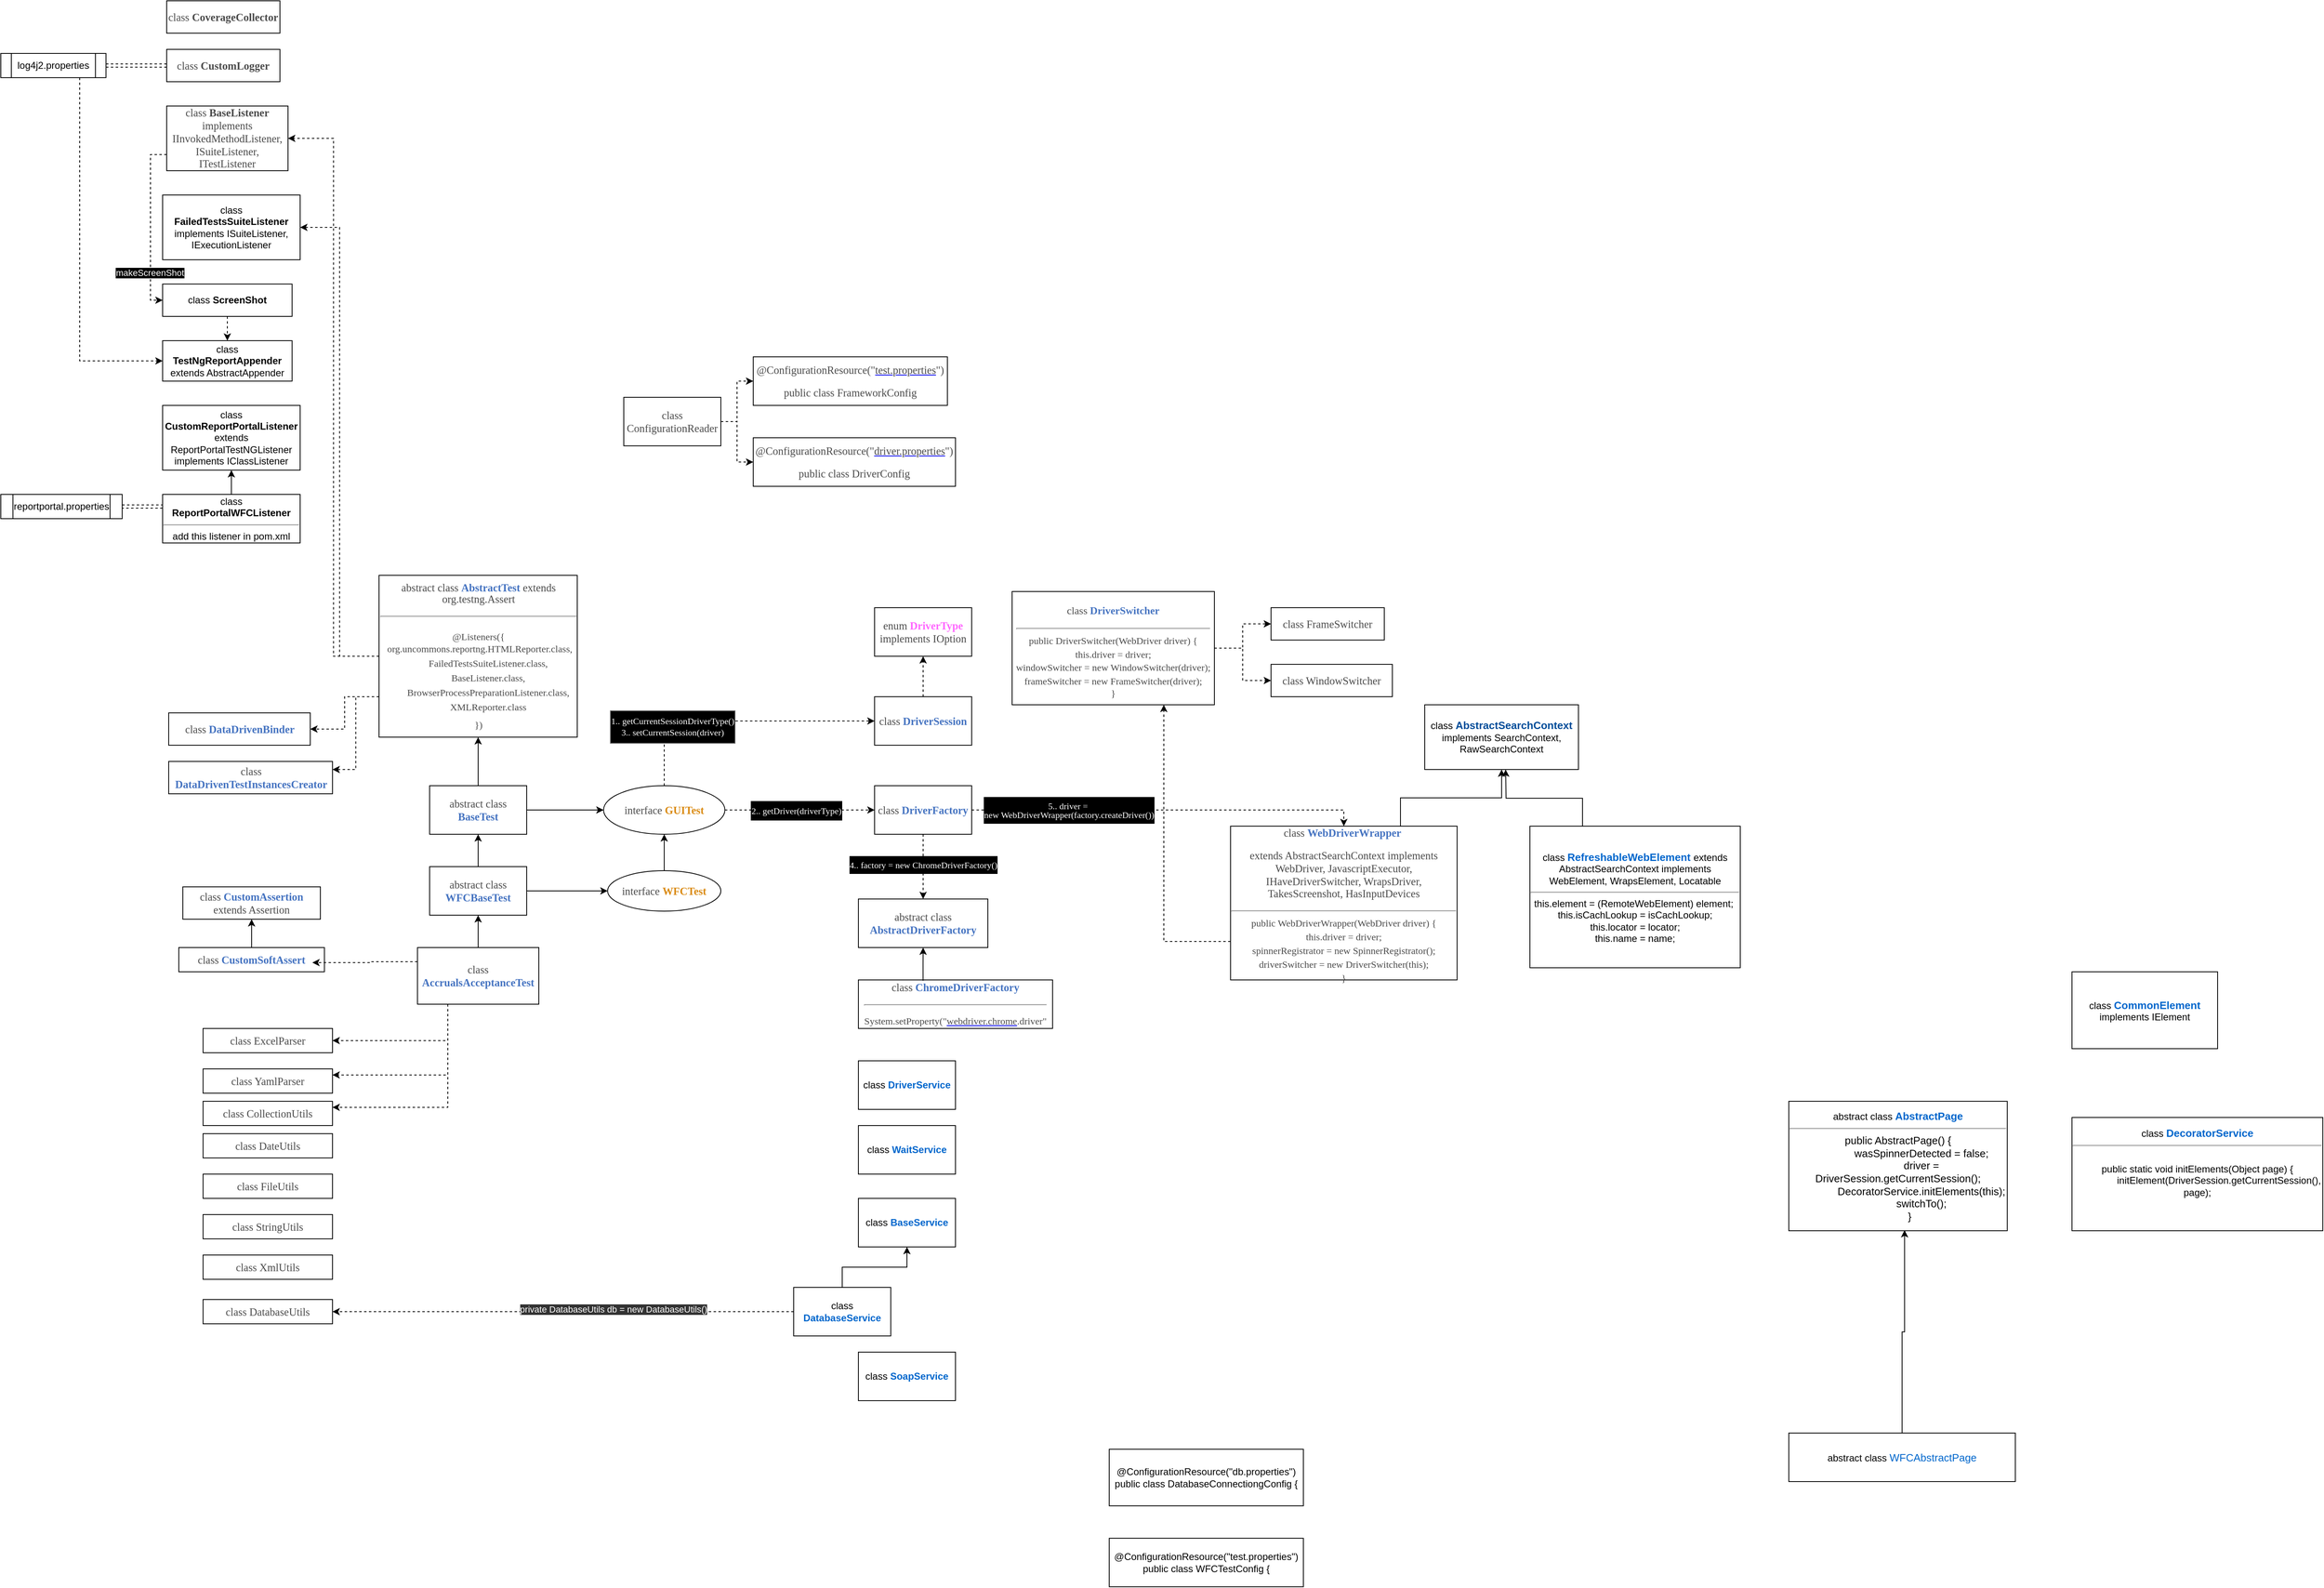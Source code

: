 <mxfile version="24.3.1" type="github">
  <diagram name="Page-1" id="gZJgNO5eI7kU5ygP73Ms">
    <mxGraphModel dx="2537" dy="2159" grid="1" gridSize="10" guides="1" tooltips="1" connect="1" arrows="1" fold="1" page="1" pageScale="1" pageWidth="850" pageHeight="1100" math="0" shadow="0">
      <root>
        <mxCell id="0" />
        <mxCell id="1" parent="0" />
        <mxCell id="U6Im6Bpd1VCLCNfUhpz8-1" value="&lt;p data-pm-slice=&quot;1 1 [&amp;quot;tiptapChildEditor&amp;quot;,{&amp;quot;id&amp;quot;:&amp;quot;ca8953a7-e49c-45e7-b4fe-224ca8ae2ff6&amp;quot;,&amp;quot;entityid&amp;quot;:&amp;quot;&amp;quot;,&amp;quot;shapeId&amp;quot;:&amp;quot;Zpsd7Al8EGf&amp;quot;,&amp;quot;textId&amp;quot;:&amp;quot;identifier&amp;quot;}]&quot; dir=&quot;ltr&quot;&gt;&lt;span style=&quot;color: #4b4b4b; font-size: 10pt; font-family: noto_regular&quot;&gt;class &lt;b&gt;CoverageCollector&lt;/b&gt;&lt;/span&gt;&lt;/p&gt;" style="rounded=0;whiteSpace=wrap;html=1;fillColor=#FFFFFF;" parent="1" vertex="1">
          <mxGeometry x="-45" y="-110" width="140" height="40" as="geometry" />
        </mxCell>
        <mxCell id="U6Im6Bpd1VCLCNfUhpz8-79" style="edgeStyle=orthogonalEdgeStyle;rounded=0;orthogonalLoop=1;jettySize=auto;html=1;exitX=0;exitY=0.5;exitDx=0;exitDy=0;entryX=1;entryY=0.5;entryDx=0;entryDy=0;dashed=1;shape=link;" parent="1" source="U6Im6Bpd1VCLCNfUhpz8-3" target="U6Im6Bpd1VCLCNfUhpz8-78" edge="1">
          <mxGeometry relative="1" as="geometry" />
        </mxCell>
        <mxCell id="U6Im6Bpd1VCLCNfUhpz8-3" value="&lt;p data-pm-slice=&quot;1 1 [&amp;quot;tiptapChildEditor&amp;quot;,{&amp;quot;id&amp;quot;:&amp;quot;f929a453-0117-450c-815a-69be57b2cd81&amp;quot;,&amp;quot;entityid&amp;quot;:&amp;quot;&amp;quot;,&amp;quot;shapeId&amp;quot;:&amp;quot;bD75pAhFTvJ&amp;quot;,&amp;quot;textId&amp;quot;:&amp;quot;identifier&amp;quot;}]&quot; dir=&quot;ltr&quot;&gt;&lt;span style=&quot;color: #4b4b4b; font-size: 10pt; font-family: noto_regular&quot;&gt;class &lt;b&gt;CustomLogger&lt;/b&gt;&lt;/span&gt;&lt;/p&gt;" style="rounded=0;whiteSpace=wrap;html=1;fillColor=#FFFFFF;" parent="1" vertex="1">
          <mxGeometry x="-45" y="-50" width="140" height="40" as="geometry" />
        </mxCell>
        <mxCell id="U6Im6Bpd1VCLCNfUhpz8-73" style="edgeStyle=orthogonalEdgeStyle;rounded=0;orthogonalLoop=1;jettySize=auto;html=1;exitX=0;exitY=0.75;exitDx=0;exitDy=0;entryX=0;entryY=0.5;entryDx=0;entryDy=0;dashed=1;" parent="1" source="U6Im6Bpd1VCLCNfUhpz8-4" target="U6Im6Bpd1VCLCNfUhpz8-7" edge="1">
          <mxGeometry relative="1" as="geometry" />
        </mxCell>
        <mxCell id="U6Im6Bpd1VCLCNfUhpz8-74" value="makeScreenShot" style="edgeLabel;html=1;align=center;verticalAlign=middle;resizable=0;points=[];labelBackgroundColor=#000000;fontColor=#FFFFFF;" parent="U6Im6Bpd1VCLCNfUhpz8-73" vertex="1" connectable="0">
          <mxGeometry x="0.545" y="-1" relative="1" as="geometry">
            <mxPoint as="offset" />
          </mxGeometry>
        </mxCell>
        <mxCell id="U6Im6Bpd1VCLCNfUhpz8-4" value="&lt;p data-pm-slice=&quot;1 1 [&amp;quot;tiptapChildEditor&amp;quot;,{&amp;quot;id&amp;quot;:&amp;quot;724989ca-47d6-4394-8c9d-ed733fb02b3a&amp;quot;,&amp;quot;entityid&amp;quot;:&amp;quot;&amp;quot;,&amp;quot;shapeId&amp;quot;:&amp;quot;Wyi7f67MJx1&amp;quot;,&amp;quot;textId&amp;quot;:&amp;quot;identifier&amp;quot;}]&quot; dir=&quot;ltr&quot;&gt;&lt;span style=&quot;color: #4b4b4b; font-size: 10pt; font-family: noto_regular&quot;&gt;class &lt;b&gt;BaseListener &lt;/b&gt;implements IInvokedMethodListener, ISuiteListener, ITestListener&lt;/span&gt;&lt;/p&gt;" style="rounded=0;whiteSpace=wrap;html=1;fillColor=#FFFFFF;" parent="1" vertex="1">
          <mxGeometry x="-45" y="20" width="150" height="80" as="geometry" />
        </mxCell>
        <mxCell id="U6Im6Bpd1VCLCNfUhpz8-6" value="&lt;p data-pm-slice=&quot;1 1 [&amp;quot;tiptapChildEditor&amp;quot;,{&amp;quot;id&amp;quot;:&amp;quot;830152bd-d596-407c-a962-4a3dc13da7e0&amp;quot;,&amp;quot;entityid&amp;quot;:&amp;quot;&amp;quot;,&amp;quot;shapeId&amp;quot;:&amp;quot;9Uf9OVTHU6h&amp;quot;,&amp;quot;textId&amp;quot;:&amp;quot;identifier&amp;quot;}]&quot; dir=&quot;ltr&quot;&gt;class &lt;b&gt;FailedTestsSuiteListener &lt;/b&gt;implements ISuiteListener, IExecutionListener&lt;/p&gt;" style="rounded=0;whiteSpace=wrap;html=1;fillColor=#FFFFFF;" parent="1" vertex="1">
          <mxGeometry x="-50" y="130" width="170" height="80" as="geometry" />
        </mxCell>
        <mxCell id="U6Im6Bpd1VCLCNfUhpz8-75" style="edgeStyle=orthogonalEdgeStyle;rounded=0;orthogonalLoop=1;jettySize=auto;html=1;exitX=0.5;exitY=1;exitDx=0;exitDy=0;entryX=0.5;entryY=0;entryDx=0;entryDy=0;dashed=1;" parent="1" source="U6Im6Bpd1VCLCNfUhpz8-7" target="U6Im6Bpd1VCLCNfUhpz8-8" edge="1">
          <mxGeometry relative="1" as="geometry" />
        </mxCell>
        <mxCell id="U6Im6Bpd1VCLCNfUhpz8-7" value="&lt;p data-pm-slice=&quot;1 1 [&amp;quot;tiptapChildEditor&amp;quot;,{&amp;quot;id&amp;quot;:&amp;quot;830152bd-d596-407c-a962-4a3dc13da7e0&amp;quot;,&amp;quot;entityid&amp;quot;:&amp;quot;&amp;quot;,&amp;quot;shapeId&amp;quot;:&amp;quot;9Uf9OVTHU6h&amp;quot;,&amp;quot;textId&amp;quot;:&amp;quot;identifier&amp;quot;}]&quot; dir=&quot;ltr&quot;&gt;class &lt;b&gt;ScreenShot&lt;/b&gt;&lt;/p&gt;" style="rounded=0;whiteSpace=wrap;html=1;fillColor=#FFFFFF;" parent="1" vertex="1">
          <mxGeometry x="-50" y="240" width="160" height="40" as="geometry" />
        </mxCell>
        <mxCell id="U6Im6Bpd1VCLCNfUhpz8-8" value="class &lt;b&gt;TestNgReportAppender &lt;/b&gt;extends AbstractAppender" style="rounded=0;whiteSpace=wrap;html=1;" parent="1" vertex="1">
          <mxGeometry x="-50" y="310" width="160" height="50" as="geometry" />
        </mxCell>
        <mxCell id="U6Im6Bpd1VCLCNfUhpz8-9" value="class &lt;b&gt;CustomReportPortalListener &lt;/b&gt;extends ReportPortalTestNGListener implements IClassListener" style="rounded=0;whiteSpace=wrap;html=1;" parent="1" vertex="1">
          <mxGeometry x="-50" y="390" width="170" height="80" as="geometry" />
        </mxCell>
        <mxCell id="U6Im6Bpd1VCLCNfUhpz8-11" value="" style="edgeStyle=orthogonalEdgeStyle;rounded=0;orthogonalLoop=1;jettySize=auto;html=1;" parent="1" source="U6Im6Bpd1VCLCNfUhpz8-10" target="U6Im6Bpd1VCLCNfUhpz8-9" edge="1">
          <mxGeometry relative="1" as="geometry" />
        </mxCell>
        <mxCell id="U6Im6Bpd1VCLCNfUhpz8-85" style="edgeStyle=orthogonalEdgeStyle;rounded=0;orthogonalLoop=1;jettySize=auto;html=1;exitX=0;exitY=0.25;exitDx=0;exitDy=0;entryX=1;entryY=0.5;entryDx=0;entryDy=0;shape=link;dashed=1;" parent="1" source="U6Im6Bpd1VCLCNfUhpz8-10" target="U6Im6Bpd1VCLCNfUhpz8-81" edge="1">
          <mxGeometry relative="1" as="geometry" />
        </mxCell>
        <mxCell id="U6Im6Bpd1VCLCNfUhpz8-10" value="class &lt;b&gt;ReportPortalWFCListener&lt;/b&gt;&lt;hr&gt;&lt;div&gt;add this listener in pom.xml&lt;/div&gt;" style="rounded=0;whiteSpace=wrap;html=1;" parent="1" vertex="1">
          <mxGeometry x="-50" y="500" width="170" height="60" as="geometry" />
        </mxCell>
        <mxCell id="U6Im6Bpd1VCLCNfUhpz8-66" style="edgeStyle=orthogonalEdgeStyle;rounded=0;orthogonalLoop=1;jettySize=auto;html=1;exitX=0;exitY=0.5;exitDx=0;exitDy=0;entryX=1;entryY=0.5;entryDx=0;entryDy=0;dashed=1;" parent="1" source="U6Im6Bpd1VCLCNfUhpz8-12" target="U6Im6Bpd1VCLCNfUhpz8-4" edge="1">
          <mxGeometry relative="1" as="geometry" />
        </mxCell>
        <mxCell id="U6Im6Bpd1VCLCNfUhpz8-67" style="edgeStyle=orthogonalEdgeStyle;rounded=0;orthogonalLoop=1;jettySize=auto;html=1;exitX=0;exitY=0.5;exitDx=0;exitDy=0;entryX=1;entryY=0.5;entryDx=0;entryDy=0;dashed=1;" parent="1" source="U6Im6Bpd1VCLCNfUhpz8-12" target="U6Im6Bpd1VCLCNfUhpz8-6" edge="1">
          <mxGeometry relative="1" as="geometry" />
        </mxCell>
        <mxCell id="U6Im6Bpd1VCLCNfUhpz8-94" style="edgeStyle=orthogonalEdgeStyle;rounded=0;orthogonalLoop=1;jettySize=auto;html=1;exitX=0;exitY=0.75;exitDx=0;exitDy=0;dashed=1;" parent="1" source="U6Im6Bpd1VCLCNfUhpz8-12" target="U6Im6Bpd1VCLCNfUhpz8-93" edge="1">
          <mxGeometry relative="1" as="geometry">
            <mxPoint x="140" y="790" as="targetPoint" />
          </mxGeometry>
        </mxCell>
        <mxCell id="U6Im6Bpd1VCLCNfUhpz8-95" style="edgeStyle=orthogonalEdgeStyle;rounded=0;orthogonalLoop=1;jettySize=auto;html=1;exitX=0;exitY=0.75;exitDx=0;exitDy=0;entryX=1;entryY=0.25;entryDx=0;entryDy=0;dashed=1;" parent="1" source="U6Im6Bpd1VCLCNfUhpz8-12" target="U6Im6Bpd1VCLCNfUhpz8-92" edge="1">
          <mxGeometry relative="1" as="geometry" />
        </mxCell>
        <mxCell id="U6Im6Bpd1VCLCNfUhpz8-12" value="&lt;p style=&quot;line-height: 110%;&quot; data-pm-slice=&quot;1 1 [&amp;quot;tiptapChildEditor&amp;quot;,{&amp;quot;id&amp;quot;:&amp;quot;5719cfd4-4122-469a-8a62-722d085ba0aa&amp;quot;,&amp;quot;entityid&amp;quot;:&amp;quot;&amp;quot;,&amp;quot;shapeId&amp;quot;:&amp;quot;oUzE6DaAduD&amp;quot;,&amp;quot;textId&amp;quot;:&amp;quot;identifier&amp;quot;}]&quot; dir=&quot;ltr&quot;&gt;&lt;span style=&quot;color: #4b4b4b; font-size: 10pt; font-family: noto_regular&quot;&gt;abstract class &lt;/span&gt;&lt;span style=&quot;color: rgb(70, 116, 193); font-size: 10pt; font-family: noto_regular&quot;&gt;&lt;strong&gt;AbstractTest &lt;/strong&gt;&lt;/span&gt;&lt;span style=&quot;color: #4b4b4b; font-size: 10pt; font-family: noto_regular&quot;&gt;extends org.testng.Assert&lt;/span&gt;&lt;/p&gt;&lt;hr&gt;&lt;p style=&quot;line-height: 0%;&quot; data-pm-slice=&quot;1 1 [&amp;quot;tiptapChildEditor&amp;quot;,{&amp;quot;id&amp;quot;:&amp;quot;5719cfd4-4122-469a-8a62-722d085ba0aa&amp;quot;,&amp;quot;entityid&amp;quot;:&amp;quot;&amp;quot;,&amp;quot;shapeId&amp;quot;:&amp;quot;oUzE6DaAduD&amp;quot;,&amp;quot;textId&amp;quot;:&amp;quot;identifier&amp;quot;}]&quot; dir=&quot;ltr&quot;&gt;&lt;span style=&quot;color: #4b4b4b; font-size: 10pt; font-family: noto_regular&quot;&gt;&lt;br&gt;&lt;/span&gt;&lt;/p&gt;&lt;p style=&quot;line-height: 0%;&quot; data-pm-slice=&quot;1 1 [&amp;quot;tiptapChildEditor&amp;quot;,{&amp;quot;id&amp;quot;:&amp;quot;5719cfd4-4122-469a-8a62-722d085ba0aa&amp;quot;,&amp;quot;entityid&amp;quot;:&amp;quot;&amp;quot;,&amp;quot;shapeId&amp;quot;:&amp;quot;oUzE6DaAduD&amp;quot;,&amp;quot;textId&amp;quot;:&amp;quot;identifier&amp;quot;}]&quot; dir=&quot;ltr&quot;&gt;&lt;font style=&quot;font-size: 12px;&quot; face=&quot;noto_regular&quot; color=&quot;#4b4b4b&quot;&gt;@Listeners({&lt;/font&gt;&lt;/p&gt;&lt;p style=&quot;line-height: 50%;&quot; data-pm-slice=&quot;1 1 [&amp;quot;tiptapChildEditor&amp;quot;,{&amp;quot;id&amp;quot;:&amp;quot;5719cfd4-4122-469a-8a62-722d085ba0aa&amp;quot;,&amp;quot;entityid&amp;quot;:&amp;quot;&amp;quot;,&amp;quot;shapeId&amp;quot;:&amp;quot;oUzE6DaAduD&amp;quot;,&amp;quot;textId&amp;quot;:&amp;quot;identifier&amp;quot;}]&quot; dir=&quot;ltr&quot;&gt;&lt;font style=&quot;font-size: 12px;&quot; face=&quot;noto_regular&quot; color=&quot;#4b4b4b&quot;&gt;&amp;nbsp;org.uncommons.reportng.HTMLReporter.class,&lt;/font&gt;&lt;/p&gt;&lt;p style=&quot;line-height: 50%;&quot; data-pm-slice=&quot;1 1 [&amp;quot;tiptapChildEditor&amp;quot;,{&amp;quot;id&amp;quot;:&amp;quot;5719cfd4-4122-469a-8a62-722d085ba0aa&amp;quot;,&amp;quot;entityid&amp;quot;:&amp;quot;&amp;quot;,&amp;quot;shapeId&amp;quot;:&amp;quot;oUzE6DaAduD&amp;quot;,&amp;quot;textId&amp;quot;:&amp;quot;identifier&amp;quot;}]&quot; dir=&quot;ltr&quot;&gt;&lt;font style=&quot;font-size: 12px;&quot; face=&quot;noto_regular&quot; color=&quot;#4b4b4b&quot;&gt;&amp;nbsp; &amp;nbsp; &amp;nbsp; &amp;nbsp; FailedTestsSuiteListener.class,&lt;/font&gt;&lt;/p&gt;&lt;p style=&quot;line-height: 50%;&quot; data-pm-slice=&quot;1 1 [&amp;quot;tiptapChildEditor&amp;quot;,{&amp;quot;id&amp;quot;:&amp;quot;5719cfd4-4122-469a-8a62-722d085ba0aa&amp;quot;,&amp;quot;entityid&amp;quot;:&amp;quot;&amp;quot;,&amp;quot;shapeId&amp;quot;:&amp;quot;oUzE6DaAduD&amp;quot;,&amp;quot;textId&amp;quot;:&amp;quot;identifier&amp;quot;}]&quot; dir=&quot;ltr&quot;&gt;&lt;font style=&quot;font-size: 12px;&quot; face=&quot;noto_regular&quot; color=&quot;#4b4b4b&quot;&gt;&amp;nbsp; &amp;nbsp; &amp;nbsp; &amp;nbsp; BaseListener.class,&lt;/font&gt;&lt;/p&gt;&lt;p style=&quot;line-height: 50%;&quot; data-pm-slice=&quot;1 1 [&amp;quot;tiptapChildEditor&amp;quot;,{&amp;quot;id&amp;quot;:&amp;quot;5719cfd4-4122-469a-8a62-722d085ba0aa&amp;quot;,&amp;quot;entityid&amp;quot;:&amp;quot;&amp;quot;,&amp;quot;shapeId&amp;quot;:&amp;quot;oUzE6DaAduD&amp;quot;,&amp;quot;textId&amp;quot;:&amp;quot;identifier&amp;quot;}]&quot; dir=&quot;ltr&quot;&gt;&lt;font style=&quot;font-size: 12px;&quot; face=&quot;noto_regular&quot; color=&quot;#4b4b4b&quot;&gt;&amp;nbsp; &amp;nbsp; &amp;nbsp; &amp;nbsp; BrowserProcessPreparationListener.class,&lt;/font&gt;&lt;/p&gt;&lt;p style=&quot;line-height: 50%;&quot; data-pm-slice=&quot;1 1 [&amp;quot;tiptapChildEditor&amp;quot;,{&amp;quot;id&amp;quot;:&amp;quot;5719cfd4-4122-469a-8a62-722d085ba0aa&amp;quot;,&amp;quot;entityid&amp;quot;:&amp;quot;&amp;quot;,&amp;quot;shapeId&amp;quot;:&amp;quot;oUzE6DaAduD&amp;quot;,&amp;quot;textId&amp;quot;:&amp;quot;identifier&amp;quot;}]&quot; dir=&quot;ltr&quot;&gt;&lt;font style=&quot;font-size: 12px;&quot; face=&quot;noto_regular&quot; color=&quot;#4b4b4b&quot;&gt;&amp;nbsp; &amp;nbsp; &amp;nbsp; &amp;nbsp; XMLReporter.class&lt;/font&gt;&lt;/p&gt;&lt;p data-pm-slice=&quot;1 1 [&amp;quot;tiptapChildEditor&amp;quot;,{&amp;quot;id&amp;quot;:&amp;quot;5719cfd4-4122-469a-8a62-722d085ba0aa&amp;quot;,&amp;quot;entityid&amp;quot;:&amp;quot;&amp;quot;,&amp;quot;shapeId&amp;quot;:&amp;quot;oUzE6DaAduD&amp;quot;,&amp;quot;textId&amp;quot;:&amp;quot;identifier&amp;quot;}]&quot; dir=&quot;ltr&quot;&gt;&lt;/p&gt;&lt;p data-pm-slice=&quot;1 1 [&amp;quot;tiptapChildEditor&amp;quot;,{&amp;quot;id&amp;quot;:&amp;quot;5719cfd4-4122-469a-8a62-722d085ba0aa&amp;quot;,&amp;quot;entityid&amp;quot;:&amp;quot;&amp;quot;,&amp;quot;shapeId&amp;quot;:&amp;quot;oUzE6DaAduD&amp;quot;,&amp;quot;textId&amp;quot;:&amp;quot;identifier&amp;quot;}]&quot; dir=&quot;ltr&quot;&gt;&lt;font style=&quot;font-size: 12px;&quot; face=&quot;noto_regular&quot; color=&quot;#4b4b4b&quot;&gt;})&lt;/font&gt;&lt;/p&gt;" style="rounded=0;whiteSpace=wrap;html=1;" parent="1" vertex="1">
          <mxGeometry x="217.5" y="600" width="245" height="200" as="geometry" />
        </mxCell>
        <mxCell id="U6Im6Bpd1VCLCNfUhpz8-14" value="" style="edgeStyle=orthogonalEdgeStyle;rounded=0;orthogonalLoop=1;jettySize=auto;html=1;" parent="1" source="U6Im6Bpd1VCLCNfUhpz8-13" target="U6Im6Bpd1VCLCNfUhpz8-12" edge="1">
          <mxGeometry relative="1" as="geometry" />
        </mxCell>
        <mxCell id="U6Im6Bpd1VCLCNfUhpz8-25" value="" style="edgeStyle=orthogonalEdgeStyle;rounded=0;orthogonalLoop=1;jettySize=auto;html=1;" parent="1" source="U6Im6Bpd1VCLCNfUhpz8-13" target="U6Im6Bpd1VCLCNfUhpz8-24" edge="1">
          <mxGeometry relative="1" as="geometry" />
        </mxCell>
        <mxCell id="U6Im6Bpd1VCLCNfUhpz8-13" value="&lt;p data-pm-slice=&quot;1 1 [&amp;quot;tiptapChildEditor&amp;quot;,{&amp;quot;id&amp;quot;:&amp;quot;45874278-9673-4f66-ab3d-6d95a977c176&amp;quot;,&amp;quot;entityid&amp;quot;:&amp;quot;&amp;quot;,&amp;quot;shapeId&amp;quot;:&amp;quot;hXwQnhvF5sQ&amp;quot;,&amp;quot;textId&amp;quot;:&amp;quot;identifier&amp;quot;}]&quot; dir=&quot;ltr&quot;&gt;&lt;span style=&quot;color: #4b4b4b; font-size: 10pt; font-family: noto_regular&quot;&gt;abstract class &lt;/span&gt;&lt;span style=&quot;color: rgb(70, 116, 193); font-size: 10pt; font-family: noto_regular&quot;&gt;&lt;strong&gt;BaseTest&lt;/strong&gt;&lt;/span&gt;&lt;/p&gt;" style="rounded=0;whiteSpace=wrap;html=1;" parent="1" vertex="1">
          <mxGeometry x="280" y="860" width="120" height="60" as="geometry" />
        </mxCell>
        <mxCell id="U6Im6Bpd1VCLCNfUhpz8-17" value="" style="edgeStyle=orthogonalEdgeStyle;rounded=0;orthogonalLoop=1;jettySize=auto;html=1;" parent="1" source="U6Im6Bpd1VCLCNfUhpz8-15" target="U6Im6Bpd1VCLCNfUhpz8-13" edge="1">
          <mxGeometry relative="1" as="geometry" />
        </mxCell>
        <mxCell id="U6Im6Bpd1VCLCNfUhpz8-28" value="" style="edgeStyle=orthogonalEdgeStyle;rounded=0;orthogonalLoop=1;jettySize=auto;html=1;" parent="1" source="U6Im6Bpd1VCLCNfUhpz8-15" target="U6Im6Bpd1VCLCNfUhpz8-26" edge="1">
          <mxGeometry relative="1" as="geometry" />
        </mxCell>
        <mxCell id="U6Im6Bpd1VCLCNfUhpz8-15" value="&lt;p data-pm-slice=&quot;1 1 [&amp;quot;tiptapChildEditor&amp;quot;,{&amp;quot;id&amp;quot;:&amp;quot;19ecf249-bb9b-4015-ace4-025a7b237459&amp;quot;,&amp;quot;entityid&amp;quot;:&amp;quot;&amp;quot;,&amp;quot;shapeId&amp;quot;:&amp;quot;llXH3EHD34j&amp;quot;,&amp;quot;textId&amp;quot;:&amp;quot;identifier&amp;quot;}]&quot; dir=&quot;ltr&quot;&gt;&lt;span style=&quot;color: #4b4b4b; font-size: 10pt; font-family: noto_regular&quot;&gt;abstract class &lt;/span&gt;&lt;span style=&quot;color: rgb(70, 116, 193); font-size: 10pt; font-family: noto_regular&quot;&gt;&lt;strong&gt;WFCBaseTest&lt;/strong&gt;&lt;/span&gt;&lt;/p&gt;" style="rounded=0;whiteSpace=wrap;html=1;" parent="1" vertex="1">
          <mxGeometry x="280" y="960" width="120" height="60" as="geometry" />
        </mxCell>
        <mxCell id="U6Im6Bpd1VCLCNfUhpz8-18" value="" style="edgeStyle=orthogonalEdgeStyle;rounded=0;orthogonalLoop=1;jettySize=auto;html=1;" parent="1" source="U6Im6Bpd1VCLCNfUhpz8-16" target="U6Im6Bpd1VCLCNfUhpz8-15" edge="1">
          <mxGeometry relative="1" as="geometry" />
        </mxCell>
        <mxCell id="U6Im6Bpd1VCLCNfUhpz8-62" style="edgeStyle=orthogonalEdgeStyle;rounded=0;orthogonalLoop=1;jettySize=auto;html=1;exitX=0.25;exitY=1;exitDx=0;exitDy=0;entryX=1;entryY=0.5;entryDx=0;entryDy=0;dashed=1;" parent="1" source="U6Im6Bpd1VCLCNfUhpz8-16" target="U6Im6Bpd1VCLCNfUhpz8-53" edge="1">
          <mxGeometry relative="1" as="geometry" />
        </mxCell>
        <mxCell id="U6Im6Bpd1VCLCNfUhpz8-63" style="edgeStyle=orthogonalEdgeStyle;rounded=0;orthogonalLoop=1;jettySize=auto;html=1;exitX=0.25;exitY=1;exitDx=0;exitDy=0;entryX=1;entryY=0.25;entryDx=0;entryDy=0;dashed=1;" parent="1" source="U6Im6Bpd1VCLCNfUhpz8-16" target="U6Im6Bpd1VCLCNfUhpz8-54" edge="1">
          <mxGeometry relative="1" as="geometry" />
        </mxCell>
        <mxCell id="U6Im6Bpd1VCLCNfUhpz8-64" style="edgeStyle=orthogonalEdgeStyle;rounded=0;orthogonalLoop=1;jettySize=auto;html=1;exitX=0.25;exitY=1;exitDx=0;exitDy=0;entryX=1;entryY=0.25;entryDx=0;entryDy=0;dashed=1;" parent="1" source="U6Im6Bpd1VCLCNfUhpz8-16" target="U6Im6Bpd1VCLCNfUhpz8-60" edge="1">
          <mxGeometry relative="1" as="geometry" />
        </mxCell>
        <mxCell id="U6Im6Bpd1VCLCNfUhpz8-16" value="&lt;p data-pm-slice=&quot;1 1 [&amp;quot;tiptapChildEditor&amp;quot;,{&amp;quot;id&amp;quot;:&amp;quot;e509b041-a81a-4819-9d49-f5a8ab3c00af&amp;quot;,&amp;quot;entityid&amp;quot;:&amp;quot;&amp;quot;,&amp;quot;shapeId&amp;quot;:&amp;quot;eoPqOg1G8hX&amp;quot;,&amp;quot;textId&amp;quot;:&amp;quot;identifier&amp;quot;}]&quot; dir=&quot;ltr&quot;&gt;&lt;span style=&quot;color: #4b4b4b; font-size: 10pt; font-family: noto_regular&quot;&gt;class &lt;/span&gt;&lt;span style=&quot;color: rgb(70, 116, 193); font-size: 10pt; font-family: noto_regular&quot;&gt;&lt;strong&gt;AccrualsAcceptanceTest&lt;/strong&gt;&lt;/span&gt;&lt;/p&gt;" style="rounded=0;whiteSpace=wrap;html=1;" parent="1" vertex="1">
          <mxGeometry x="265" y="1060" width="150" height="70" as="geometry" />
        </mxCell>
        <mxCell id="U6Im6Bpd1VCLCNfUhpz8-22" value="" style="edgeStyle=orthogonalEdgeStyle;rounded=0;orthogonalLoop=1;jettySize=auto;html=1;entryX=0;entryY=0.5;entryDx=0;entryDy=0;dashed=1;" parent="1" source="U6Im6Bpd1VCLCNfUhpz8-19" target="U6Im6Bpd1VCLCNfUhpz8-20" edge="1">
          <mxGeometry relative="1" as="geometry" />
        </mxCell>
        <mxCell id="U6Im6Bpd1VCLCNfUhpz8-19" value="&lt;p data-pm-slice=&quot;1 1 [&amp;quot;tiptapChildEditor&amp;quot;,{&amp;quot;id&amp;quot;:&amp;quot;a192d85d-2479-41ac-b587-bcb2d24ac9f0&amp;quot;,&amp;quot;entityid&amp;quot;:&amp;quot;&amp;quot;,&amp;quot;shapeId&amp;quot;:&amp;quot;Z1Sbzzrmdqy&amp;quot;,&amp;quot;textId&amp;quot;:&amp;quot;identifier&amp;quot;}]&quot; dir=&quot;ltr&quot;&gt;&lt;span style=&quot;color: #4b4b4b; font-size: 10pt; font-family: noto_regular&quot;&gt;class ConfigurationReader&lt;/span&gt;&lt;/p&gt;" style="rounded=0;whiteSpace=wrap;html=1;" parent="1" vertex="1">
          <mxGeometry x="520" y="380" width="120" height="60" as="geometry" />
        </mxCell>
        <mxCell id="U6Im6Bpd1VCLCNfUhpz8-20" value="&lt;p dir=&quot;ltr&quot;&gt;&lt;span style=&quot;color: #4b4b4b; font-size: 10pt; font-family: noto_regular&quot;&gt;@ConfigurationResource(&quot;&lt;/span&gt;&lt;a href=&quot;http://test.properties&quot; rel=&quot;noopener noreferrer nofollow&quot; target=&quot;_blank&quot;&gt;&lt;span style=&quot;color: #4b4b4b; font-size: 10pt; font-family: noto_regular&quot;&gt;test.properties&lt;/span&gt;&lt;/a&gt;&lt;span style=&quot;color: #4b4b4b; font-size: 10pt; font-family: noto_regular&quot;&gt;&quot;)&lt;/span&gt;&lt;/p&gt;&lt;p dir=&quot;ltr&quot;&gt;&lt;span style=&quot;color: #4b4b4b; font-size: 10pt; font-family: noto_regular&quot;&gt;public class FrameworkConfig&lt;/span&gt;&lt;/p&gt;" style="rounded=0;whiteSpace=wrap;html=1;" parent="1" vertex="1">
          <mxGeometry x="680" y="330" width="240" height="60" as="geometry" />
        </mxCell>
        <mxCell id="U6Im6Bpd1VCLCNfUhpz8-23" value="" style="edgeStyle=orthogonalEdgeStyle;rounded=0;orthogonalLoop=1;jettySize=auto;html=1;dashed=1;" parent="1" source="U6Im6Bpd1VCLCNfUhpz8-19" target="U6Im6Bpd1VCLCNfUhpz8-21" edge="1">
          <mxGeometry relative="1" as="geometry" />
        </mxCell>
        <mxCell id="U6Im6Bpd1VCLCNfUhpz8-21" value="&lt;p dir=&quot;ltr&quot; style=&quot;text-align: center&quot;&gt;&lt;span style=&quot;color: #4b4b4b; font-size: 10pt; font-family: noto_regular&quot;&gt;@ConfigurationResource(&quot;&lt;/span&gt;&lt;a href=&quot;http://driver.properties&quot; rel=&quot;noopener noreferrer nofollow&quot; target=&quot;_blank&quot;&gt;&lt;span style=&quot;color: #4b4b4b; font-size: 10pt; font-family: noto_regular&quot;&gt;driver.properties&lt;/span&gt;&lt;/a&gt;&lt;span style=&quot;color: #4b4b4b; font-size: 10pt; font-family: noto_regular&quot;&gt;&quot;)&lt;/span&gt;&lt;/p&gt;&lt;p dir=&quot;ltr&quot;&gt;&lt;/p&gt;&lt;p dir=&quot;ltr&quot;&gt;&lt;span style=&quot;color: #4b4b4b; font-size: 10pt; font-family: noto_regular&quot;&gt;public class DriverConfig&lt;/span&gt;&lt;/p&gt;" style="rounded=0;whiteSpace=wrap;html=1;" parent="1" vertex="1">
          <mxGeometry x="680" y="430" width="250" height="60" as="geometry" />
        </mxCell>
        <mxCell id="U6Im6Bpd1VCLCNfUhpz8-30" style="edgeStyle=orthogonalEdgeStyle;rounded=0;orthogonalLoop=1;jettySize=auto;html=1;exitX=0.5;exitY=0;exitDx=0;exitDy=0;entryX=0;entryY=0.5;entryDx=0;entryDy=0;dashed=1;" parent="1" source="U6Im6Bpd1VCLCNfUhpz8-24" target="U6Im6Bpd1VCLCNfUhpz8-29" edge="1">
          <mxGeometry relative="1" as="geometry" />
        </mxCell>
        <mxCell id="U6Im6Bpd1VCLCNfUhpz8-31" value="&lt;p dir=&quot;ltr&quot; style=&quot;line-height: 30%; font-size: 11px;&quot;&gt;&lt;font style=&quot;font-size: 11px;&quot;&gt;&lt;span style=&quot;font-size: 11px; font-family: noto_regular;&quot;&gt;1.. &lt;/span&gt;&lt;span style=&quot;font-size: 11px; font-family: noto_regular;&quot;&gt;getCurrentSessionDriverType()&lt;/span&gt;&lt;/font&gt;&lt;/p&gt;&lt;p dir=&quot;ltr&quot; style=&quot;line-height: 30%; font-size: 11px;&quot;&gt;&lt;span style=&quot;font-family: noto_regular; font-size: 11px;&quot;&gt;3.. setCurrentSession(driver)&lt;/span&gt;&lt;/p&gt;" style="edgeLabel;html=1;align=center;verticalAlign=middle;resizable=0;points=[];labelBackgroundColor=#000000;textShadow=0;labelBorderColor=#666666;fontColor=#FFFFFF;fontSize=11;" parent="U6Im6Bpd1VCLCNfUhpz8-30" vertex="1" connectable="0">
          <mxGeometry x="-0.569" y="2" relative="1" as="geometry">
            <mxPoint x="12" as="offset" />
          </mxGeometry>
        </mxCell>
        <mxCell id="U6Im6Bpd1VCLCNfUhpz8-35" style="edgeStyle=orthogonalEdgeStyle;rounded=0;orthogonalLoop=1;jettySize=auto;html=1;entryX=0;entryY=0.5;entryDx=0;entryDy=0;dashed=1;" parent="1" source="U6Im6Bpd1VCLCNfUhpz8-24" target="U6Im6Bpd1VCLCNfUhpz8-34" edge="1">
          <mxGeometry relative="1" as="geometry" />
        </mxCell>
        <mxCell id="U6Im6Bpd1VCLCNfUhpz8-36" value="&lt;p style=&quot;font-size: 11px; line-height: 0%;&quot; data-pm-slice=&quot;1 1 [&amp;quot;tiptapChildEditor&amp;quot;,{&amp;quot;id&amp;quot;:&amp;quot;51e9285e-306a-4563-a218-f8df2e9f22fc&amp;quot;,&amp;quot;entityid&amp;quot;:&amp;quot;&amp;quot;,&amp;quot;shapeId&amp;quot;:&amp;quot;fTEYchw8ab9&amp;quot;,&amp;quot;textId&amp;quot;:&amp;quot;7si7faw3my6&amp;quot;}]&quot; dir=&quot;ltr&quot;&gt;&lt;span style=&quot;font-size: 11px; font-family: noto_regular;&quot;&gt;&lt;font style=&quot;font-size: 11px;&quot;&gt;2.. getDriver(driverType)&lt;/font&gt;&lt;/span&gt;&lt;/p&gt;" style="edgeLabel;html=1;align=center;verticalAlign=middle;resizable=0;points=[];labelBackgroundColor=#000000;labelBorderColor=default;fontColor=#FFFFFF;spacing=2;fontSize=11;" parent="U6Im6Bpd1VCLCNfUhpz8-35" vertex="1" connectable="0">
          <mxGeometry x="-0.076" relative="1" as="geometry">
            <mxPoint x="2" as="offset" />
          </mxGeometry>
        </mxCell>
        <mxCell id="U6Im6Bpd1VCLCNfUhpz8-24" value="&lt;p data-pm-slice=&quot;1 1 [&amp;quot;tiptapChildEditor&amp;quot;,{&amp;quot;id&amp;quot;:&amp;quot;d40f3736-c787-4fee-92e9-fd74be6fce5e&amp;quot;,&amp;quot;entityid&amp;quot;:&amp;quot;&amp;quot;,&amp;quot;shapeId&amp;quot;:&amp;quot;eBdoBjCjYRp&amp;quot;,&amp;quot;textId&amp;quot;:&amp;quot;identifier&amp;quot;}]&quot; dir=&quot;ltr&quot;&gt;&lt;span style=&quot;color: #4b4b4b; font-size: 10pt; font-family: noto_regular&quot;&gt;interface &lt;/span&gt;&lt;span style=&quot;color: rgb(218, 139, 20); font-size: 10pt; font-family: noto_regular&quot;&gt;&lt;strong&gt;GUITest&lt;/strong&gt;&lt;/span&gt;&lt;/p&gt;" style="ellipse;whiteSpace=wrap;html=1;" parent="1" vertex="1">
          <mxGeometry x="495" y="860" width="150" height="60" as="geometry" />
        </mxCell>
        <mxCell id="U6Im6Bpd1VCLCNfUhpz8-27" value="" style="edgeStyle=orthogonalEdgeStyle;rounded=0;orthogonalLoop=1;jettySize=auto;html=1;" parent="1" source="U6Im6Bpd1VCLCNfUhpz8-26" target="U6Im6Bpd1VCLCNfUhpz8-24" edge="1">
          <mxGeometry relative="1" as="geometry" />
        </mxCell>
        <mxCell id="U6Im6Bpd1VCLCNfUhpz8-26" value="&lt;p data-pm-slice=&quot;1 1 [&amp;quot;tiptapChildEditor&amp;quot;,{&amp;quot;id&amp;quot;:&amp;quot;c25a50b2-8d34-4dd3-b108-9e8a9332714a&amp;quot;,&amp;quot;entityid&amp;quot;:&amp;quot;&amp;quot;,&amp;quot;shapeId&amp;quot;:&amp;quot;rtKFZJujHXf&amp;quot;,&amp;quot;textId&amp;quot;:&amp;quot;identifier&amp;quot;}]&quot; dir=&quot;ltr&quot;&gt;&lt;span style=&quot;color: #4b4b4b; font-size: 10pt; font-family: noto_regular&quot;&gt;interface &lt;/span&gt;&lt;span style=&quot;color: rgb(218, 139, 20); font-size: 10pt; font-family: noto_regular&quot;&gt;&lt;strong&gt;WFCTest&lt;/strong&gt;&lt;/span&gt;&lt;/p&gt;" style="ellipse;whiteSpace=wrap;html=1;" parent="1" vertex="1">
          <mxGeometry x="500" y="965" width="140" height="50" as="geometry" />
        </mxCell>
        <mxCell id="U6Im6Bpd1VCLCNfUhpz8-33" value="" style="edgeStyle=orthogonalEdgeStyle;rounded=0;orthogonalLoop=1;jettySize=auto;html=1;dashed=1;" parent="1" source="U6Im6Bpd1VCLCNfUhpz8-29" target="U6Im6Bpd1VCLCNfUhpz8-32" edge="1">
          <mxGeometry relative="1" as="geometry" />
        </mxCell>
        <mxCell id="U6Im6Bpd1VCLCNfUhpz8-29" value="&lt;p data-pm-slice=&quot;1 1 [&amp;quot;tiptapChildEditor&amp;quot;,{&amp;quot;id&amp;quot;:&amp;quot;2a666c54-e556-415d-af49-fdc86708a1e9&amp;quot;,&amp;quot;entityid&amp;quot;:&amp;quot;&amp;quot;,&amp;quot;shapeId&amp;quot;:&amp;quot;4aWgTex6LGs&amp;quot;,&amp;quot;textId&amp;quot;:&amp;quot;identifier&amp;quot;}]&quot; dir=&quot;ltr&quot;&gt;&lt;span style=&quot;color: #4b4b4b; font-size: 10pt; font-family: noto_regular&quot;&gt;class &lt;/span&gt;&lt;span style=&quot;color: rgb(70, 116, 193); font-size: 10pt; font-family: noto_regular&quot;&gt;&lt;strong&gt;DriverSession&lt;/strong&gt;&lt;/span&gt;&lt;/p&gt;" style="rounded=0;whiteSpace=wrap;html=1;" parent="1" vertex="1">
          <mxGeometry x="830" y="750" width="120" height="60" as="geometry" />
        </mxCell>
        <mxCell id="U6Im6Bpd1VCLCNfUhpz8-32" value="&lt;p data-pm-slice=&quot;1 1 [&amp;quot;tiptapChildEditor&amp;quot;,{&amp;quot;id&amp;quot;:&amp;quot;a71e5039-adba-4ab6-b230-0a3875ce2b77&amp;quot;,&amp;quot;entityid&amp;quot;:&amp;quot;&amp;quot;,&amp;quot;shapeId&amp;quot;:&amp;quot;gTY3Msbf42p&amp;quot;,&amp;quot;textId&amp;quot;:&amp;quot;identifier&amp;quot;}]&quot; dir=&quot;ltr&quot;&gt;&lt;span style=&quot;color: #4b4b4b; font-size: 10pt; font-family: noto_regular&quot;&gt;enum &lt;/span&gt;&lt;span style=&quot;font-size: 10pt; font-family: noto_regular;&quot;&gt;&lt;strong style=&quot;&quot;&gt;&lt;font color=&quot;#ff66ff&quot;&gt;DriverType &lt;/font&gt;&lt;/strong&gt;&lt;/span&gt;&lt;span style=&quot;color: #4b4b4b; font-size: 10pt; font-family: noto_regular&quot;&gt;implements IOption&lt;/span&gt;&lt;/p&gt;" style="rounded=0;whiteSpace=wrap;html=1;" parent="1" vertex="1">
          <mxGeometry x="830" y="640" width="120" height="60" as="geometry" />
        </mxCell>
        <mxCell id="U6Im6Bpd1VCLCNfUhpz8-41" style="edgeStyle=orthogonalEdgeStyle;rounded=0;orthogonalLoop=1;jettySize=auto;html=1;entryX=0.5;entryY=0;entryDx=0;entryDy=0;dashed=1;exitX=1;exitY=0.5;exitDx=0;exitDy=0;" parent="1" source="U6Im6Bpd1VCLCNfUhpz8-34" target="U6Im6Bpd1VCLCNfUhpz8-40" edge="1">
          <mxGeometry relative="1" as="geometry" />
        </mxCell>
        <mxCell id="U6Im6Bpd1VCLCNfUhpz8-71" value="&lt;p data-pm-slice=&quot;1 1 [&amp;quot;tiptapChildEditor&amp;quot;,{&amp;quot;id&amp;quot;:&amp;quot;e2a76910-5ece-4628-937c-eb403327ab25&amp;quot;,&amp;quot;entityid&amp;quot;:&amp;quot;&amp;quot;,&amp;quot;shapeId&amp;quot;:&amp;quot;TBrpyV6fNch&amp;quot;,&amp;quot;textId&amp;quot;:&amp;quot;8sspdx8q0hb&amp;quot;}]&quot; dir=&quot;ltr&quot; style=&quot;line-height: 0px;&quot;&gt;&lt;span style=&quot;color: rgb(255, 255, 255); font-family: noto_regular;&quot;&gt;5.. driver =&amp;nbsp;&lt;/span&gt;&lt;/p&gt;&lt;p data-pm-slice=&quot;1 1 [&amp;quot;tiptapChildEditor&amp;quot;,{&amp;quot;id&amp;quot;:&amp;quot;e2a76910-5ece-4628-937c-eb403327ab25&amp;quot;,&amp;quot;entityid&amp;quot;:&amp;quot;&amp;quot;,&amp;quot;shapeId&amp;quot;:&amp;quot;TBrpyV6fNch&amp;quot;,&amp;quot;textId&amp;quot;:&amp;quot;8sspdx8q0hb&amp;quot;}]&quot; dir=&quot;ltr&quot; style=&quot;line-height: 0px;&quot;&gt;&lt;span style=&quot;color: rgb(255, 255, 255); font-family: noto_regular;&quot;&gt;new WebDriverWrapper(factory.createDriver())&lt;/span&gt;&lt;br&gt;&lt;/p&gt;" style="edgeLabel;html=1;align=center;verticalAlign=middle;resizable=0;points=[];labelBackgroundColor=#000000;" parent="U6Im6Bpd1VCLCNfUhpz8-41" vertex="1" connectable="0">
          <mxGeometry x="0.013" relative="1" as="geometry">
            <mxPoint x="-123" as="offset" />
          </mxGeometry>
        </mxCell>
        <mxCell id="U6Im6Bpd1VCLCNfUhpz8-34" value="&lt;p data-pm-slice=&quot;1 1 [&amp;quot;tiptapChildEditor&amp;quot;,{&amp;quot;id&amp;quot;:&amp;quot;c4ab8750-7904-488b-ac35-b2819b5a477e&amp;quot;,&amp;quot;entityid&amp;quot;:&amp;quot;&amp;quot;,&amp;quot;shapeId&amp;quot;:&amp;quot;DNybLeCYWf7&amp;quot;,&amp;quot;textId&amp;quot;:&amp;quot;identifier&amp;quot;}]&quot; dir=&quot;ltr&quot;&gt;&lt;span style=&quot;color: #4b4b4b; font-size: 10pt; font-family: noto_regular&quot;&gt;class &lt;/span&gt;&lt;span style=&quot;color: rgb(70, 116, 193); font-size: 10pt; font-family: noto_regular&quot;&gt;&lt;strong&gt;DriverFactory&lt;/strong&gt;&lt;/span&gt;&lt;/p&gt;" style="rounded=0;whiteSpace=wrap;html=1;" parent="1" vertex="1">
          <mxGeometry x="830" y="860" width="120" height="60" as="geometry" />
        </mxCell>
        <mxCell id="U6Im6Bpd1VCLCNfUhpz8-72" style="edgeStyle=orthogonalEdgeStyle;rounded=0;orthogonalLoop=1;jettySize=auto;html=1;exitX=0;exitY=0.75;exitDx=0;exitDy=0;dashed=1;entryX=0.75;entryY=1;entryDx=0;entryDy=0;" parent="1" source="U6Im6Bpd1VCLCNfUhpz8-40" target="U6Im6Bpd1VCLCNfUhpz8-42" edge="1">
          <mxGeometry relative="1" as="geometry" />
        </mxCell>
        <mxCell id="xsmfHn_tuwriPGPNNTvP-3" style="edgeStyle=orthogonalEdgeStyle;rounded=0;orthogonalLoop=1;jettySize=auto;html=1;exitX=0.75;exitY=0;exitDx=0;exitDy=0;entryX=0.5;entryY=1;entryDx=0;entryDy=0;" parent="1" source="U6Im6Bpd1VCLCNfUhpz8-40" target="xsmfHn_tuwriPGPNNTvP-2" edge="1">
          <mxGeometry relative="1" as="geometry" />
        </mxCell>
        <mxCell id="U6Im6Bpd1VCLCNfUhpz8-40" value="&lt;p data-pm-slice=&quot;1 1 [&amp;quot;tiptapChildEditor&amp;quot;,{&amp;quot;id&amp;quot;:&amp;quot;655aa317-c733-45a8-87fe-b54f02da77d2&amp;quot;,&amp;quot;entityid&amp;quot;:&amp;quot;&amp;quot;,&amp;quot;shapeId&amp;quot;:&amp;quot;afZnCs23mll&amp;quot;,&amp;quot;textId&amp;quot;:&amp;quot;identifier&amp;quot;}]&quot; dir=&quot;ltr&quot;&gt;&lt;span style=&quot;color: #4b4b4b; font-size: 10pt; font-family: noto_regular&quot;&gt;class &lt;/span&gt;&lt;span style=&quot;color: rgb(70, 116, 193); font-size: 10pt; font-family: noto_regular&quot;&gt;&lt;strong&gt;WebDriverWrapper&amp;nbsp;&lt;/strong&gt;&lt;/span&gt;&lt;/p&gt;&lt;p data-pm-slice=&quot;1 1 [&amp;quot;tiptapChildEditor&amp;quot;,{&amp;quot;id&amp;quot;:&amp;quot;655aa317-c733-45a8-87fe-b54f02da77d2&amp;quot;,&amp;quot;entityid&amp;quot;:&amp;quot;&amp;quot;,&amp;quot;shapeId&amp;quot;:&amp;quot;afZnCs23mll&amp;quot;,&amp;quot;textId&amp;quot;:&amp;quot;identifier&amp;quot;}]&quot; dir=&quot;ltr&quot;&gt;&lt;span style=&quot;color: #4b4b4b; font-size: 10pt; font-family: noto_regular&quot;&gt;extends AbstractSearchContext&amp;nbsp;&lt;/span&gt;&lt;span style=&quot;color: rgb(75, 75, 75); font-family: noto_regular; font-size: 10pt; background-color: initial;&quot;&gt;implements WebDriver, JavascriptExecutor, IHaveDriverSwitcher, WrapsDriver, TakesScreenshot, HasInputDevices&lt;/span&gt;&lt;/p&gt;&lt;hr&gt;&lt;p&gt;&lt;/p&gt;&lt;p style=&quot;line-height: 40%;&quot; dir=&quot;ltr&quot;&gt;&lt;span style=&quot;color: rgb(75, 75, 75); font-family: noto_regular;&quot;&gt;&lt;font style=&quot;font-size: 12px;&quot;&gt;public WebDriverWrapper(WebDriver driver) {&lt;/font&gt;&lt;/span&gt;&lt;/p&gt;&lt;p style=&quot;line-height: 40%;&quot; dir=&quot;ltr&quot;&gt;&lt;span style=&quot;color: rgb(75, 75, 75); font-family: noto_regular;&quot;&gt;&lt;font style=&quot;font-size: 12px;&quot;&gt;&#x9;&#x9;this.driver = driver;&lt;/font&gt;&lt;/span&gt;&lt;/p&gt;&lt;p style=&quot;line-height: 40%;&quot; dir=&quot;ltr&quot;&gt;&lt;span style=&quot;color: rgb(75, 75, 75); font-family: noto_regular;&quot;&gt;&lt;font style=&quot;font-size: 12px;&quot;&gt;&#x9;&#x9;spinnerRegistrator = new SpinnerRegistrator();&lt;/font&gt;&lt;/span&gt;&lt;/p&gt;&lt;p style=&quot;line-height: 40%;&quot; dir=&quot;ltr&quot;&gt;&lt;span style=&quot;color: rgb(75, 75, 75); font-family: noto_regular;&quot;&gt;&lt;font style=&quot;font-size: 12px;&quot;&gt;&#x9;&#x9;driverSwitcher = new DriverSwitcher(this);&lt;/font&gt;&lt;/span&gt;&lt;/p&gt;&lt;p style=&quot;line-height: 40%;&quot;&gt;&lt;span style=&quot;color: rgb(75, 75, 75); font-family: noto_regular;&quot;&gt;&lt;font style=&quot;font-size: 12px;&quot;&gt;&#x9;}&lt;/font&gt;&lt;/span&gt;&lt;/p&gt;" style="rounded=0;whiteSpace=wrap;html=1;" parent="1" vertex="1">
          <mxGeometry x="1270" y="910" width="280" height="190" as="geometry" />
        </mxCell>
        <mxCell id="U6Im6Bpd1VCLCNfUhpz8-49" style="edgeStyle=orthogonalEdgeStyle;rounded=0;orthogonalLoop=1;jettySize=auto;html=1;exitX=1;exitY=0.5;exitDx=0;exitDy=0;dashed=1;" parent="1" source="U6Im6Bpd1VCLCNfUhpz8-42" target="U6Im6Bpd1VCLCNfUhpz8-47" edge="1">
          <mxGeometry relative="1" as="geometry" />
        </mxCell>
        <mxCell id="U6Im6Bpd1VCLCNfUhpz8-42" value="&lt;p style=&quot;font-size: 13px;&quot; dir=&quot;ltr&quot;&gt;&lt;span style=&quot;color: rgb(75, 75, 75); font-family: noto_regular;&quot;&gt;class &lt;/span&gt;&lt;span style=&quot;color: rgb(70, 116, 193); font-family: noto_regular;&quot;&gt;&lt;strong style=&quot;&quot;&gt;DriverSwitcher&lt;/strong&gt;&lt;/span&gt;&lt;/p&gt;&lt;hr&gt;&lt;p style=&quot;font-size: 12px; line-height: 40%;&quot; dir=&quot;ltr&quot;&gt;&lt;span style=&quot;color: rgb(75, 75, 75); font-size: 12px; font-family: noto_regular;&quot;&gt;public DriverSwitcher(WebDriver driver) {&lt;/span&gt;&lt;/p&gt;&lt;p style=&quot;font-size: 12px; line-height: 40%;&quot; dir=&quot;ltr&quot;&gt;&lt;span style=&quot;color: rgb(75, 75, 75); font-family: noto_regular; font-size: 12px; background-color: initial;&quot;&gt;this.driver = driver;&lt;/span&gt;&lt;/p&gt;&lt;p style=&quot;font-size: 12px; line-height: 40%;&quot; dir=&quot;ltr&quot;&gt;&lt;span style=&quot;color: rgb(75, 75, 75); font-size: 12px; font-family: noto_regular;&quot;&gt;&#x9;&#x9;windowSwitcher = new WindowSwitcher(driver);&lt;/span&gt;&lt;/p&gt;&lt;p style=&quot;font-size: 12px; line-height: 40%;&quot; dir=&quot;ltr&quot;&gt;&lt;span style=&quot;color: rgb(75, 75, 75); font-size: 12px; font-family: noto_regular;&quot;&gt;&#x9;&#x9;frameSwitcher = new FrameSwitcher(driver);&lt;/span&gt;&lt;/p&gt;&lt;p style=&quot;line-height: 0%; font-size: 12px;&quot;&gt;&lt;span style=&quot;color: rgb(75, 75, 75); font-size: 12px; font-family: noto_regular;&quot;&gt;&#x9;}&lt;/span&gt;&lt;/p&gt;" style="rounded=0;whiteSpace=wrap;html=1;fontSize=12;" parent="1" vertex="1">
          <mxGeometry x="1000" y="620" width="250" height="140" as="geometry" />
        </mxCell>
        <mxCell id="U6Im6Bpd1VCLCNfUhpz8-45" value="&lt;p dir=&quot;ltr&quot; style=&quot;text-align: center&quot;&gt;&lt;span style=&quot;color: rgb(75, 75, 75); font-size: 10pt; font-family: noto_regular&quot;&gt;class &lt;/span&gt;&lt;span style=&quot;color: rgb(70, 116, 193); font-size: 10pt; font-family: noto_regular&quot;&gt;&lt;strong&gt;ChromeDriverFactory&lt;/strong&gt;&lt;/span&gt;&lt;/p&gt;&lt;hr&gt;&lt;p data-pm-slice=&quot;1 1 [&amp;quot;tiptapChildEditor&amp;quot;,{&amp;quot;id&amp;quot;:&amp;quot;5f320b96-206e-4465-81c6-12dbc1951949&amp;quot;,&amp;quot;entityid&amp;quot;:&amp;quot;&amp;quot;,&amp;quot;shapeId&amp;quot;:&amp;quot;iCN00Ea9YNA&amp;quot;,&amp;quot;textId&amp;quot;:&amp;quot;identifier&amp;quot;}]&quot; dir=&quot;ltr&quot;&gt;&lt;/p&gt;&lt;p dir=&quot;ltr&quot; style=&quot;text-align: center&quot;&gt;&lt;span style=&quot;color: rgb(75, 75, 75); font-family: noto_regular;&quot;&gt;System.setProperty(&quot;&lt;/span&gt;&lt;a href=&quot;http://webdriver.chrome&quot; rel=&quot;noopener noreferrer nofollow&quot; target=&quot;_blank&quot;&gt;&lt;span style=&quot;color: rgb(75, 75, 75); font-family: noto_regular;&quot;&gt;webdriver.chrome&lt;/span&gt;&lt;/a&gt;&lt;span style=&quot;color: rgb(75, 75, 75); font-family: noto_regular;&quot;&gt;.driver&quot;&lt;/span&gt;&lt;/p&gt;" style="rounded=0;whiteSpace=wrap;html=1;" parent="1" vertex="1">
          <mxGeometry x="810" y="1100" width="240" height="60" as="geometry" />
        </mxCell>
        <mxCell id="U6Im6Bpd1VCLCNfUhpz8-47" value="&lt;p data-pm-slice=&quot;1 1 [&amp;quot;tiptapChildEditor&amp;quot;,{&amp;quot;id&amp;quot;:&amp;quot;a8cb6ef0-0b1c-4c83-b94c-688203ba39ea&amp;quot;,&amp;quot;entityid&amp;quot;:&amp;quot;&amp;quot;,&amp;quot;shapeId&amp;quot;:&amp;quot;PfWU9uErDy8&amp;quot;,&amp;quot;textId&amp;quot;:&amp;quot;identifier&amp;quot;}]&quot; dir=&quot;ltr&quot;&gt;&lt;span style=&quot;color: #4b4b4b; font-size: 10pt; font-family: noto_regular&quot;&gt;class FrameSwitcher&lt;/span&gt;&lt;/p&gt;" style="rounded=0;whiteSpace=wrap;html=1;" parent="1" vertex="1">
          <mxGeometry x="1320" y="640" width="140" height="40" as="geometry" />
        </mxCell>
        <mxCell id="U6Im6Bpd1VCLCNfUhpz8-50" style="edgeStyle=orthogonalEdgeStyle;rounded=0;orthogonalLoop=1;jettySize=auto;html=1;exitX=1;exitY=0.5;exitDx=0;exitDy=0;entryX=0;entryY=0.5;entryDx=0;entryDy=0;dashed=1;" parent="1" source="U6Im6Bpd1VCLCNfUhpz8-42" target="U6Im6Bpd1VCLCNfUhpz8-48" edge="1">
          <mxGeometry relative="1" as="geometry" />
        </mxCell>
        <mxCell id="U6Im6Bpd1VCLCNfUhpz8-48" value="&lt;p data-pm-slice=&quot;1 1 [&amp;quot;tiptapChildEditor&amp;quot;,{&amp;quot;id&amp;quot;:&amp;quot;0e5350e3-cacf-472a-b6f5-2421216f6beb&amp;quot;,&amp;quot;entityid&amp;quot;:&amp;quot;&amp;quot;,&amp;quot;shapeId&amp;quot;:&amp;quot;ufSZHAfCNS6&amp;quot;,&amp;quot;textId&amp;quot;:&amp;quot;identifier&amp;quot;}]&quot; dir=&quot;ltr&quot;&gt;&lt;span style=&quot;color: #4b4b4b; font-size: 10pt; font-family: noto_regular&quot;&gt;class WindowSwitcher&lt;/span&gt;&lt;/p&gt;" style="rounded=0;whiteSpace=wrap;html=1;" parent="1" vertex="1">
          <mxGeometry x="1320" y="710" width="150" height="40" as="geometry" />
        </mxCell>
        <mxCell id="U6Im6Bpd1VCLCNfUhpz8-52" style="edgeStyle=orthogonalEdgeStyle;rounded=0;orthogonalLoop=1;jettySize=auto;html=1;exitX=0.333;exitY=0.017;exitDx=0;exitDy=0;entryX=0.5;entryY=1;entryDx=0;entryDy=0;exitPerimeter=0;" parent="1" source="U6Im6Bpd1VCLCNfUhpz8-45" target="U6Im6Bpd1VCLCNfUhpz8-37" edge="1">
          <mxGeometry relative="1" as="geometry" />
        </mxCell>
        <mxCell id="U6Im6Bpd1VCLCNfUhpz8-53" value="&lt;p data-pm-slice=&quot;1 1 [&amp;quot;tiptapChildEditor&amp;quot;,{&amp;quot;id&amp;quot;:&amp;quot;b41946d2-e19f-4caa-b47e-cb322eada702&amp;quot;,&amp;quot;entityid&amp;quot;:&amp;quot;&amp;quot;,&amp;quot;shapeId&amp;quot;:&amp;quot;F2Oardu2IqU&amp;quot;,&amp;quot;textId&amp;quot;:&amp;quot;identifier&amp;quot;}]&quot; dir=&quot;ltr&quot;&gt;&lt;span style=&quot;color: #4b4b4b; font-size: 10pt; font-family: noto_regular&quot;&gt;class ExcelParser&lt;/span&gt;&lt;/p&gt;" style="rounded=0;whiteSpace=wrap;html=1;" parent="1" vertex="1">
          <mxGeometry y="1160" width="160" height="30" as="geometry" />
        </mxCell>
        <mxCell id="U6Im6Bpd1VCLCNfUhpz8-54" value="&lt;p data-pm-slice=&quot;1 1 [&amp;quot;tiptapChildEditor&amp;quot;,{&amp;quot;id&amp;quot;:&amp;quot;3e0cb081-bb6e-49de-b161-c7745175a519&amp;quot;,&amp;quot;entityid&amp;quot;:&amp;quot;&amp;quot;,&amp;quot;shapeId&amp;quot;:&amp;quot;NK3q7jbmShU&amp;quot;,&amp;quot;textId&amp;quot;:&amp;quot;identifier&amp;quot;}]&quot; dir=&quot;ltr&quot;&gt;&lt;span style=&quot;color: #4b4b4b; font-size: 10pt; font-family: noto_regular&quot;&gt;class YamlParser&lt;/span&gt;&lt;/p&gt;" style="rounded=0;whiteSpace=wrap;html=1;" parent="1" vertex="1">
          <mxGeometry y="1210" width="160" height="30" as="geometry" />
        </mxCell>
        <mxCell id="U6Im6Bpd1VCLCNfUhpz8-55" value="&lt;p data-pm-slice=&quot;1 1 [&amp;quot;tiptapChildEditor&amp;quot;,{&amp;quot;id&amp;quot;:&amp;quot;c39c1502-0987-4e67-b40a-1b13d3b55dc1&amp;quot;,&amp;quot;entityid&amp;quot;:&amp;quot;&amp;quot;,&amp;quot;shapeId&amp;quot;:&amp;quot;Vy0hH061Zuf&amp;quot;,&amp;quot;textId&amp;quot;:&amp;quot;identifier&amp;quot;}]&quot; dir=&quot;ltr&quot;&gt;&lt;span style=&quot;color: #4b4b4b; font-size: 10pt; font-family: noto_regular&quot;&gt;class DatabaseUtils&lt;/span&gt;&lt;/p&gt;" style="rounded=0;whiteSpace=wrap;html=1;" parent="1" vertex="1">
          <mxGeometry y="1495" width="160" height="30" as="geometry" />
        </mxCell>
        <mxCell id="U6Im6Bpd1VCLCNfUhpz8-58" value="&lt;p data-pm-slice=&quot;1 1 [&amp;quot;tiptapChildEditor&amp;quot;,{&amp;quot;id&amp;quot;:&amp;quot;42f0ecb8-8e03-4732-ad9b-bf993f9e6b37&amp;quot;,&amp;quot;entityid&amp;quot;:&amp;quot;&amp;quot;,&amp;quot;shapeId&amp;quot;:&amp;quot;EHEryNTfWFP&amp;quot;,&amp;quot;textId&amp;quot;:&amp;quot;identifier&amp;quot;}]&quot; dir=&quot;ltr&quot;&gt;&lt;span style=&quot;color: #4b4b4b; font-size: 10pt; font-family: noto_regular&quot;&gt;class StringUtils&lt;/span&gt;&lt;/p&gt;" style="rounded=0;whiteSpace=wrap;html=1;" parent="1" vertex="1">
          <mxGeometry y="1390" width="160" height="30" as="geometry" />
        </mxCell>
        <mxCell id="U6Im6Bpd1VCLCNfUhpz8-59" value="&lt;p data-pm-slice=&quot;1 1 [&amp;quot;tiptapChildEditor&amp;quot;,{&amp;quot;id&amp;quot;:&amp;quot;428be03c-dc47-440d-b970-4bb3fc8cdffc&amp;quot;,&amp;quot;entityid&amp;quot;:&amp;quot;&amp;quot;,&amp;quot;shapeId&amp;quot;:&amp;quot;zAAlReRDwzB&amp;quot;,&amp;quot;textId&amp;quot;:&amp;quot;identifier&amp;quot;}]&quot; dir=&quot;ltr&quot;&gt;&lt;span style=&quot;color: #4b4b4b; font-size: 10pt; font-family: noto_regular&quot;&gt;class FileUtils&lt;/span&gt;&lt;/p&gt;" style="rounded=0;whiteSpace=wrap;html=1;" parent="1" vertex="1">
          <mxGeometry y="1340" width="160" height="30" as="geometry" />
        </mxCell>
        <mxCell id="U6Im6Bpd1VCLCNfUhpz8-60" value="&lt;p data-pm-slice=&quot;1 1 [&amp;quot;tiptapChildEditor&amp;quot;,{&amp;quot;id&amp;quot;:&amp;quot;432f6d71-9d18-4cda-9c21-accc0adfbde9&amp;quot;,&amp;quot;entityid&amp;quot;:&amp;quot;&amp;quot;,&amp;quot;shapeId&amp;quot;:&amp;quot;BrHOqvqVH8a&amp;quot;,&amp;quot;textId&amp;quot;:&amp;quot;identifier&amp;quot;}]&quot; dir=&quot;ltr&quot;&gt;&lt;span style=&quot;color: #4b4b4b; font-size: 10pt; font-family: noto_regular&quot;&gt;class CollectionUtils&lt;/span&gt;&lt;/p&gt;" style="rounded=0;whiteSpace=wrap;html=1;" parent="1" vertex="1">
          <mxGeometry y="1250" width="160" height="30" as="geometry" />
        </mxCell>
        <mxCell id="U6Im6Bpd1VCLCNfUhpz8-61" value="&lt;p data-pm-slice=&quot;1 1 [&amp;quot;tiptapChildEditor&amp;quot;,{&amp;quot;id&amp;quot;:&amp;quot;d7c2a5cd-6603-458b-81e9-2750de0ea87d&amp;quot;,&amp;quot;entityid&amp;quot;:&amp;quot;&amp;quot;,&amp;quot;shapeId&amp;quot;:&amp;quot;mN7ZLUbRggg&amp;quot;,&amp;quot;textId&amp;quot;:&amp;quot;identifier&amp;quot;}]&quot; dir=&quot;ltr&quot;&gt;&lt;span style=&quot;color: #4b4b4b; font-size: 10pt; font-family: noto_regular&quot;&gt;class DateUtils&lt;/span&gt;&lt;/p&gt;" style="rounded=0;whiteSpace=wrap;html=1;" parent="1" vertex="1">
          <mxGeometry y="1290" width="160" height="30" as="geometry" />
        </mxCell>
        <mxCell id="U6Im6Bpd1VCLCNfUhpz8-65" value="&lt;p data-pm-slice=&quot;1 1 [&amp;quot;tiptapChildEditor&amp;quot;,{&amp;quot;id&amp;quot;:&amp;quot;443ad6c9-c736-40d9-8f56-596bc143a1ef&amp;quot;,&amp;quot;entityid&amp;quot;:&amp;quot;&amp;quot;,&amp;quot;shapeId&amp;quot;:&amp;quot;vJVp2em2t6U&amp;quot;,&amp;quot;textId&amp;quot;:&amp;quot;identifier&amp;quot;}]&quot; dir=&quot;ltr&quot;&gt;&lt;span style=&quot;color: #4b4b4b; font-size: 10pt; font-family: noto_regular&quot;&gt;class XmlUtils&lt;/span&gt;&lt;/p&gt;" style="rounded=0;whiteSpace=wrap;html=1;" parent="1" vertex="1">
          <mxGeometry y="1440" width="160" height="30" as="geometry" />
        </mxCell>
        <mxCell id="U6Im6Bpd1VCLCNfUhpz8-68" value="" style="edgeStyle=orthogonalEdgeStyle;rounded=0;orthogonalLoop=1;jettySize=auto;html=1;entryX=0.5;entryY=0;entryDx=0;entryDy=0;dashed=1;" parent="1" source="U6Im6Bpd1VCLCNfUhpz8-34" target="U6Im6Bpd1VCLCNfUhpz8-37" edge="1">
          <mxGeometry relative="1" as="geometry">
            <mxPoint x="890" y="920" as="sourcePoint" />
            <mxPoint x="890" y="1350" as="targetPoint" />
          </mxGeometry>
        </mxCell>
        <mxCell id="U6Im6Bpd1VCLCNfUhpz8-69" value="&lt;p style=&quot;line-height: 0px;&quot; data-pm-slice=&quot;1 1 [&amp;quot;tiptapChildEditor&amp;quot;,{&amp;quot;id&amp;quot;:&amp;quot;e2a76910-5ece-4628-937c-eb403327ab25&amp;quot;,&amp;quot;entityid&amp;quot;:&amp;quot;&amp;quot;,&amp;quot;shapeId&amp;quot;:&amp;quot;TBrpyV6fNch&amp;quot;,&amp;quot;textId&amp;quot;:&amp;quot;8sspdx8q0hb&amp;quot;}]&quot; dir=&quot;ltr&quot;&gt;&lt;span style=&quot;color: rgb(255, 255, 255); font-family: noto_regular;&quot;&gt;4..&amp;nbsp;&lt;/span&gt;&lt;span style=&quot;color: rgb(255, 255, 255); font-family: noto_regular;&quot;&gt;factory =&amp;nbsp;&lt;/span&gt;&lt;span style=&quot;color: rgb(255, 255, 255); font-family: noto_regular;&quot;&gt;new ChromeDriverFactory()&lt;/span&gt;&lt;/p&gt;" style="edgeLabel;html=1;align=center;verticalAlign=middle;resizable=0;points=[];labelBackgroundColor=#000000;" parent="U6Im6Bpd1VCLCNfUhpz8-68" vertex="1" connectable="0">
          <mxGeometry x="-0.091" relative="1" as="geometry">
            <mxPoint as="offset" />
          </mxGeometry>
        </mxCell>
        <mxCell id="U6Im6Bpd1VCLCNfUhpz8-37" value="&lt;p data-pm-slice=&quot;1 1 [&amp;quot;tiptapChildEditor&amp;quot;,{&amp;quot;id&amp;quot;:&amp;quot;5f320b96-206e-4465-81c6-12dbc1951949&amp;quot;,&amp;quot;entityid&amp;quot;:&amp;quot;&amp;quot;,&amp;quot;shapeId&amp;quot;:&amp;quot;iCN00Ea9YNA&amp;quot;,&amp;quot;textId&amp;quot;:&amp;quot;identifier&amp;quot;}]&quot; dir=&quot;ltr&quot;&gt;&lt;span style=&quot;color: rgb(75, 75, 75); font-size: 10pt; font-family: noto_regular&quot;&gt;abstract class &lt;/span&gt;&lt;span style=&quot;color: rgb(70, 116, 193); font-size: 10pt; font-family: noto_regular&quot;&gt;&lt;b&gt;AbstractDriverFactory&lt;/b&gt;&lt;/span&gt;&lt;/p&gt;" style="rounded=0;whiteSpace=wrap;html=1;" parent="1" vertex="1">
          <mxGeometry x="810" y="1000" width="160" height="60" as="geometry" />
        </mxCell>
        <mxCell id="U6Im6Bpd1VCLCNfUhpz8-86" style="edgeStyle=orthogonalEdgeStyle;rounded=0;orthogonalLoop=1;jettySize=auto;html=1;exitX=0.75;exitY=1;exitDx=0;exitDy=0;entryX=0;entryY=0.5;entryDx=0;entryDy=0;dashed=1;" parent="1" source="U6Im6Bpd1VCLCNfUhpz8-78" target="U6Im6Bpd1VCLCNfUhpz8-8" edge="1">
          <mxGeometry relative="1" as="geometry" />
        </mxCell>
        <mxCell id="U6Im6Bpd1VCLCNfUhpz8-78" value="log4j2.properties" style="shape=process;whiteSpace=wrap;html=1;backgroundOutline=1;" parent="1" vertex="1">
          <mxGeometry x="-250" y="-45" width="130" height="30" as="geometry" />
        </mxCell>
        <mxCell id="U6Im6Bpd1VCLCNfUhpz8-81" value="reportportal.properties" style="shape=process;whiteSpace=wrap;html=1;backgroundOutline=1;" parent="1" vertex="1">
          <mxGeometry x="-250" y="500" width="150" height="30" as="geometry" />
        </mxCell>
        <mxCell id="U6Im6Bpd1VCLCNfUhpz8-91" value="" style="edgeStyle=orthogonalEdgeStyle;rounded=0;orthogonalLoop=1;jettySize=auto;html=1;" parent="1" source="U6Im6Bpd1VCLCNfUhpz8-88" target="U6Im6Bpd1VCLCNfUhpz8-90" edge="1">
          <mxGeometry relative="1" as="geometry" />
        </mxCell>
        <mxCell id="U6Im6Bpd1VCLCNfUhpz8-88" value="&lt;p data-pm-slice=&quot;1 1 [&amp;quot;tiptapChildEditor&amp;quot;,{&amp;quot;id&amp;quot;:&amp;quot;8cff91a5-c882-4950-89d1-22e906ac22e3&amp;quot;,&amp;quot;entityid&amp;quot;:&amp;quot;&amp;quot;,&amp;quot;shapeId&amp;quot;:&amp;quot;1LtuhPqmgKG&amp;quot;,&amp;quot;textId&amp;quot;:&amp;quot;identifier&amp;quot;}]&quot; dir=&quot;ltr&quot;&gt;&lt;span style=&quot;color: #4b4b4b; font-size: 10pt; font-family: noto_regular&quot;&gt;class &lt;/span&gt;&lt;span style=&quot;color: rgb(70, 116, 193); font-size: 10pt; font-family: noto_regular&quot;&gt;&lt;strong&gt;CustomSoftAssert&lt;/strong&gt;&lt;/span&gt;&lt;/p&gt;" style="rounded=0;whiteSpace=wrap;html=1;" parent="1" vertex="1">
          <mxGeometry x="-30" y="1060" width="180" height="30" as="geometry" />
        </mxCell>
        <mxCell id="U6Im6Bpd1VCLCNfUhpz8-89" style="edgeStyle=orthogonalEdgeStyle;rounded=0;orthogonalLoop=1;jettySize=auto;html=1;exitX=0;exitY=0.25;exitDx=0;exitDy=0;entryX=0.917;entryY=0.621;entryDx=0;entryDy=0;entryPerimeter=0;dashed=1;" parent="1" source="U6Im6Bpd1VCLCNfUhpz8-16" target="U6Im6Bpd1VCLCNfUhpz8-88" edge="1">
          <mxGeometry relative="1" as="geometry" />
        </mxCell>
        <mxCell id="U6Im6Bpd1VCLCNfUhpz8-90" value="&lt;p data-pm-slice=&quot;1 1 [&amp;quot;tiptapChildEditor&amp;quot;,{&amp;quot;id&amp;quot;:&amp;quot;1d4eea5f-9c0d-4f0a-a4f3-ffad92297be6&amp;quot;,&amp;quot;entityid&amp;quot;:&amp;quot;&amp;quot;,&amp;quot;shapeId&amp;quot;:&amp;quot;SAy4cm0YwFf&amp;quot;,&amp;quot;textId&amp;quot;:&amp;quot;identifier&amp;quot;}]&quot; dir=&quot;ltr&quot;&gt;&lt;span style=&quot;color: #4b4b4b; font-size: 10pt; font-family: noto_regular&quot;&gt;class &lt;/span&gt;&lt;span style=&quot;color: rgb(70, 116, 193); font-size: 10pt; font-family: noto_regular&quot;&gt;&lt;strong&gt;CustomAssertion&lt;/strong&gt;&lt;/span&gt;&lt;span style=&quot;color: #4b4b4b; font-size: 10pt; font-family: noto_regular&quot;&gt; extends Assertion&lt;/span&gt;&lt;/p&gt;" style="rounded=0;whiteSpace=wrap;html=1;" parent="1" vertex="1">
          <mxGeometry x="-25" y="985" width="170" height="40" as="geometry" />
        </mxCell>
        <mxCell id="U6Im6Bpd1VCLCNfUhpz8-92" value="&lt;p data-pm-slice=&quot;1 1 [&amp;quot;tiptapChildEditor&amp;quot;,{&amp;quot;id&amp;quot;:&amp;quot;dbe20f70-7771-41ef-88cc-71f718633128&amp;quot;,&amp;quot;entityid&amp;quot;:&amp;quot;&amp;quot;,&amp;quot;shapeId&amp;quot;:&amp;quot;0nPkySU6gkP&amp;quot;,&amp;quot;textId&amp;quot;:&amp;quot;identifier&amp;quot;}]&quot; dir=&quot;ltr&quot;&gt;&lt;span style=&quot;color: #4b4b4b; font-size: 10pt; font-family: noto_regular&quot;&gt;class &lt;/span&gt;&lt;span style=&quot;color: rgb(70, 116, 193); font-size: 10pt; font-family: noto_regular&quot;&gt;&lt;strong&gt;DataDrivenTestInstancesCreator&lt;/strong&gt;&lt;/span&gt;&lt;/p&gt;" style="rounded=0;whiteSpace=wrap;html=1;" parent="1" vertex="1">
          <mxGeometry x="-42.5" y="830" width="202.5" height="40" as="geometry" />
        </mxCell>
        <mxCell id="U6Im6Bpd1VCLCNfUhpz8-93" value="&lt;p data-pm-slice=&quot;1 1 [&amp;quot;tiptapChildEditor&amp;quot;,{&amp;quot;id&amp;quot;:&amp;quot;e1f340bc-ad14-4704-8119-55de79a89b7e&amp;quot;,&amp;quot;entityid&amp;quot;:&amp;quot;&amp;quot;,&amp;quot;shapeId&amp;quot;:&amp;quot;d603XD1kEaX&amp;quot;,&amp;quot;textId&amp;quot;:&amp;quot;identifier&amp;quot;}]&quot; dir=&quot;ltr&quot;&gt;&lt;span style=&quot;color: #4b4b4b; font-size: 10pt; font-family: noto_regular&quot;&gt;class &lt;/span&gt;&lt;span style=&quot;color: rgb(70, 116, 193); font-size: 10pt; font-family: noto_regular&quot;&gt;&lt;strong&gt;DataDrivenBinder&lt;/strong&gt;&lt;/span&gt;&lt;/p&gt;" style="rounded=0;whiteSpace=wrap;html=1;" parent="1" vertex="1">
          <mxGeometry x="-42.5" y="770" width="175" height="40" as="geometry" />
        </mxCell>
        <mxCell id="NfijyCG35IXAGTRVGS6Q-1" value="class &lt;b&gt;&lt;font color=&quot;#0066cc&quot;&gt;DriverService&lt;/font&gt;&lt;/b&gt;" style="rounded=0;whiteSpace=wrap;html=1;" parent="1" vertex="1">
          <mxGeometry x="810" y="1200" width="120" height="60" as="geometry" />
        </mxCell>
        <mxCell id="NfijyCG35IXAGTRVGS6Q-2" value="class &lt;b&gt;&lt;font color=&quot;#0066cc&quot;&gt;WaitService&lt;/font&gt;&lt;/b&gt;" style="rounded=0;whiteSpace=wrap;html=1;" parent="1" vertex="1">
          <mxGeometry x="810" y="1280" width="120" height="60" as="geometry" />
        </mxCell>
        <mxCell id="NfijyCG35IXAGTRVGS6Q-3" value="class &lt;b&gt;&lt;font color=&quot;#0066cc&quot;&gt;BaseService&lt;/font&gt;&lt;/b&gt;" style="rounded=0;whiteSpace=wrap;html=1;" parent="1" vertex="1">
          <mxGeometry x="810" y="1370" width="120" height="60" as="geometry" />
        </mxCell>
        <mxCell id="NfijyCG35IXAGTRVGS6Q-5" style="edgeStyle=orthogonalEdgeStyle;rounded=0;orthogonalLoop=1;jettySize=auto;html=1;entryX=0.5;entryY=1;entryDx=0;entryDy=0;" parent="1" source="NfijyCG35IXAGTRVGS6Q-4" target="NfijyCG35IXAGTRVGS6Q-3" edge="1">
          <mxGeometry relative="1" as="geometry" />
        </mxCell>
        <mxCell id="NfijyCG35IXAGTRVGS6Q-6" style="edgeStyle=orthogonalEdgeStyle;rounded=0;orthogonalLoop=1;jettySize=auto;html=1;entryX=1;entryY=0.5;entryDx=0;entryDy=0;dashed=1;" parent="1" source="NfijyCG35IXAGTRVGS6Q-4" target="U6Im6Bpd1VCLCNfUhpz8-55" edge="1">
          <mxGeometry relative="1" as="geometry" />
        </mxCell>
        <mxCell id="NfijyCG35IXAGTRVGS6Q-7" value="private DatabaseUtils db = new DatabaseUtils()" style="edgeLabel;html=1;align=center;verticalAlign=middle;resizable=0;points=[];fontColor=#FFFFFF;labelBackgroundColor=#333333;" parent="NfijyCG35IXAGTRVGS6Q-6" vertex="1" connectable="0">
          <mxGeometry x="-0.216" y="-3" relative="1" as="geometry">
            <mxPoint as="offset" />
          </mxGeometry>
        </mxCell>
        <mxCell id="NfijyCG35IXAGTRVGS6Q-4" value="class &lt;b&gt;&lt;font color=&quot;#0066cc&quot;&gt;DatabaseService&lt;/font&gt;&lt;/b&gt;" style="rounded=0;whiteSpace=wrap;html=1;" parent="1" vertex="1">
          <mxGeometry x="730" y="1480" width="120" height="60" as="geometry" />
        </mxCell>
        <mxCell id="NfijyCG35IXAGTRVGS6Q-8" value="class &lt;b&gt;&lt;font color=&quot;#0066cc&quot;&gt;SoapService&lt;/font&gt;&lt;/b&gt;" style="rounded=0;whiteSpace=wrap;html=1;" parent="1" vertex="1">
          <mxGeometry x="810" y="1560" width="120" height="60" as="geometry" />
        </mxCell>
        <mxCell id="xsmfHn_tuwriPGPNNTvP-4" style="edgeStyle=orthogonalEdgeStyle;rounded=0;orthogonalLoop=1;jettySize=auto;html=1;exitX=0.25;exitY=0;exitDx=0;exitDy=0;" parent="1" source="xsmfHn_tuwriPGPNNTvP-1" edge="1">
          <mxGeometry relative="1" as="geometry">
            <mxPoint x="1610" y="840" as="targetPoint" />
          </mxGeometry>
        </mxCell>
        <mxCell id="xsmfHn_tuwriPGPNNTvP-1" value="class &lt;b&gt;&lt;font style=&quot;font-size: 13px;&quot; color=&quot;#0066cc&quot;&gt;RefreshableWebElement &lt;/font&gt;&lt;/b&gt;extends AbstractSearchContext implements WebElement, WrapsElement, Locatable&lt;hr&gt;&lt;div&gt;&lt;span style=&quot;background-color: initial;&quot;&gt;this.element = (RemoteWebElement) element;&amp;nbsp;&lt;/span&gt;&lt;/div&gt;&lt;div&gt;&lt;span style=&quot;background-color: initial;&quot;&gt;this.isCachLookup = isCachLookup;&lt;/span&gt;&lt;br&gt;&lt;/div&gt;&lt;div&gt;&lt;div&gt;&lt;span style=&quot;white-space: normal;&quot;&gt;this.locator = locator;&lt;/span&gt;&lt;/div&gt;&lt;div&gt;&lt;span style=&quot;white-space: normal;&quot;&gt;this.name = name;&lt;/span&gt;&lt;/div&gt;&lt;/div&gt;" style="rounded=0;whiteSpace=wrap;html=1;flipH=1;" parent="1" vertex="1">
          <mxGeometry x="1640" y="910" width="260" height="175" as="geometry" />
        </mxCell>
        <mxCell id="xsmfHn_tuwriPGPNNTvP-2" value="class &lt;b&gt;&lt;font style=&quot;font-size: 13px;&quot; color=&quot;#004c99&quot;&gt;AbstractSearchContext &lt;/font&gt;&lt;/b&gt;implements SearchContext, RawSearchContext" style="rounded=0;whiteSpace=wrap;html=1;" parent="1" vertex="1">
          <mxGeometry x="1510" y="760" width="190" height="80" as="geometry" />
        </mxCell>
        <mxCell id="7fRhuHV1nFe4egDigl9--1" value="abstract class &lt;font style=&quot;font-size: 13px;&quot; color=&quot;#0066cc&quot;&gt;&lt;b&gt;AbstractPage&lt;/b&gt;&lt;/font&gt;&lt;hr style=&quot;font-size: 13px;&quot;&gt;&lt;div style=&quot;font-size: 13px;&quot;&gt;&lt;div style=&quot;&quot;&gt;public AbstractPage() {&lt;/div&gt;&lt;div style=&quot;&quot;&gt;&lt;span style=&quot;white-space:pre&quot;&gt;&#x9;&#x9;&lt;/span&gt;wasSpinnerDetected = false;&lt;/div&gt;&lt;div style=&quot;&quot;&gt;&lt;span style=&quot;white-space:pre&quot;&gt;&#x9;&#x9;&lt;/span&gt;driver = DriverSession.getCurrentSession();&lt;/div&gt;&lt;div style=&quot;&quot;&gt;&lt;span style=&quot;white-space:pre&quot;&gt;&#x9;&#x9;&lt;/span&gt;DecoratorService.initElements(this);&lt;/div&gt;&lt;div style=&quot;&quot;&gt;&lt;span style=&quot;white-space:pre&quot;&gt;&#x9;&#x9;&lt;/span&gt;switchTo();&lt;/div&gt;&lt;div style=&quot;&quot;&gt;&lt;span style=&quot;white-space: pre;&quot;&gt;&#x9;&lt;/span&gt;}&lt;/div&gt;&lt;/div&gt;" style="rounded=0;whiteSpace=wrap;html=1;" vertex="1" parent="1">
          <mxGeometry x="1960" y="1250" width="270" height="160" as="geometry" />
        </mxCell>
        <mxCell id="7fRhuHV1nFe4egDigl9--2" value="class &lt;font color=&quot;#0066cc&quot; style=&quot;font-size: 13px;&quot;&gt;&lt;b&gt;DecoratorService&lt;/b&gt;&lt;/font&gt;&lt;hr style=&quot;font-size: 13px;&quot;&gt;&lt;div style=&quot;&quot;&gt;&lt;br&gt;&lt;div&gt;&lt;div&gt;public static void initElements(Object page) {&lt;/div&gt;&lt;div&gt;&lt;span style=&quot;white-space: normal;&quot;&gt;&lt;span style=&quot;white-space: pre;&quot;&gt;&#x9;&#x9;&lt;/span&gt;initElement(DriverSession.getCurrentSession(), page);&lt;/span&gt;&lt;/div&gt;&lt;/div&gt;&lt;div&gt;&lt;span style=&quot;white-space: normal;&quot;&gt;&lt;br&gt;&lt;/span&gt;&lt;/div&gt;&lt;/div&gt;&lt;div&gt;&lt;div style=&quot;&quot;&gt;&lt;br&gt;&lt;/div&gt;&lt;/div&gt;" style="rounded=0;whiteSpace=wrap;html=1;" vertex="1" parent="1">
          <mxGeometry x="2310" y="1270" width="310" height="140" as="geometry" />
        </mxCell>
        <mxCell id="7fRhuHV1nFe4egDigl9--3" value="class &lt;font color=&quot;#0066cc&quot; style=&quot;font-size: 13px;&quot;&gt;&lt;b&gt;CommonElement &lt;/b&gt;&lt;/font&gt;implements IElement" style="rounded=0;whiteSpace=wrap;html=1;" vertex="1" parent="1">
          <mxGeometry x="2310" y="1090" width="180" height="95" as="geometry" />
        </mxCell>
        <mxCell id="7fRhuHV1nFe4egDigl9--4" value="&lt;div&gt;@ConfigurationResource(&quot;db.properties&quot;)&lt;/div&gt;&lt;div&gt;public class DatabaseConnectiongConfig {&lt;/div&gt;" style="rounded=0;whiteSpace=wrap;html=1;" vertex="1" parent="1">
          <mxGeometry x="1120" y="1680" width="240" height="70" as="geometry" />
        </mxCell>
        <mxCell id="7fRhuHV1nFe4egDigl9--5" value="&lt;div&gt;@ConfigurationResource(&quot;test.properties&quot;)&lt;/div&gt;&lt;div&gt;public class WFCTestConfig {&lt;/div&gt;" style="rounded=0;whiteSpace=wrap;html=1;" vertex="1" parent="1">
          <mxGeometry x="1120" y="1790" width="240" height="60" as="geometry" />
        </mxCell>
        <mxCell id="7fRhuHV1nFe4egDigl9--6" value="abstract class &lt;font color=&quot;#0066cc&quot; style=&quot;font-size: 13px;&quot;&gt;WFCAbstractPage&lt;/font&gt;" style="rounded=0;whiteSpace=wrap;html=1;" vertex="1" parent="1">
          <mxGeometry x="1960" y="1660" width="280" height="60" as="geometry" />
        </mxCell>
        <mxCell id="7fRhuHV1nFe4egDigl9--7" style="edgeStyle=orthogonalEdgeStyle;rounded=0;orthogonalLoop=1;jettySize=auto;html=1;exitX=0.5;exitY=0;exitDx=0;exitDy=0;entryX=0.53;entryY=0.995;entryDx=0;entryDy=0;entryPerimeter=0;" edge="1" parent="1" source="7fRhuHV1nFe4egDigl9--6" target="7fRhuHV1nFe4egDigl9--1">
          <mxGeometry relative="1" as="geometry" />
        </mxCell>
      </root>
    </mxGraphModel>
  </diagram>
</mxfile>
